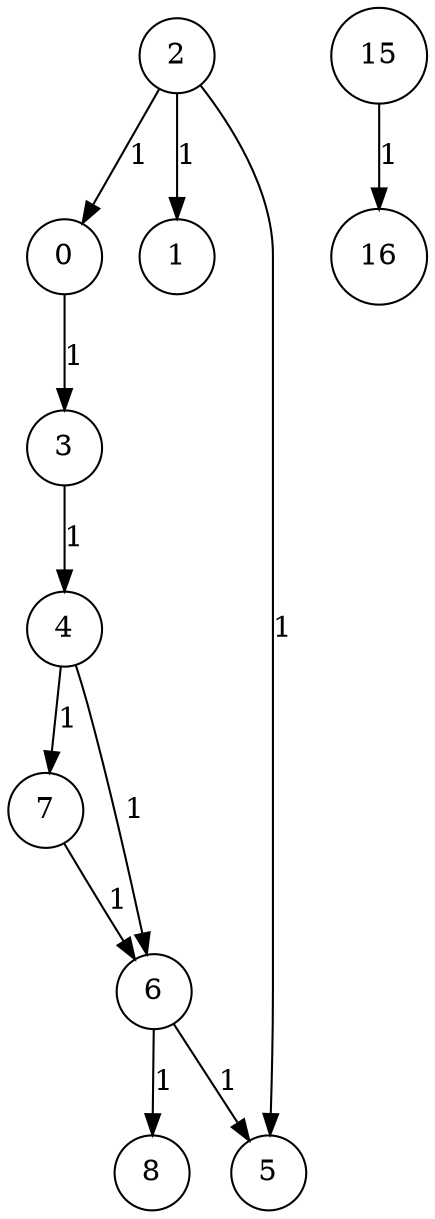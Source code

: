 strict digraph test {
	layout = "dot"
	node[shape = circle]
	edge[shape = vee]
	0 -> 3 [label = "1"]
	2 -> 0 [label = "1"]
	2 -> 1 [label = "1"]
	2 -> 5 [label = "1"]
	3 -> 4 [label = "1"]
	4 -> 6 [label = "1"]
	4 -> 7 [label = "1"]
	6 -> 5 [label = "1"]
	6 -> 8 [label = "1"]
	7 -> 6 [label = "1"]
	15 -> 16 [label = "1"]
}